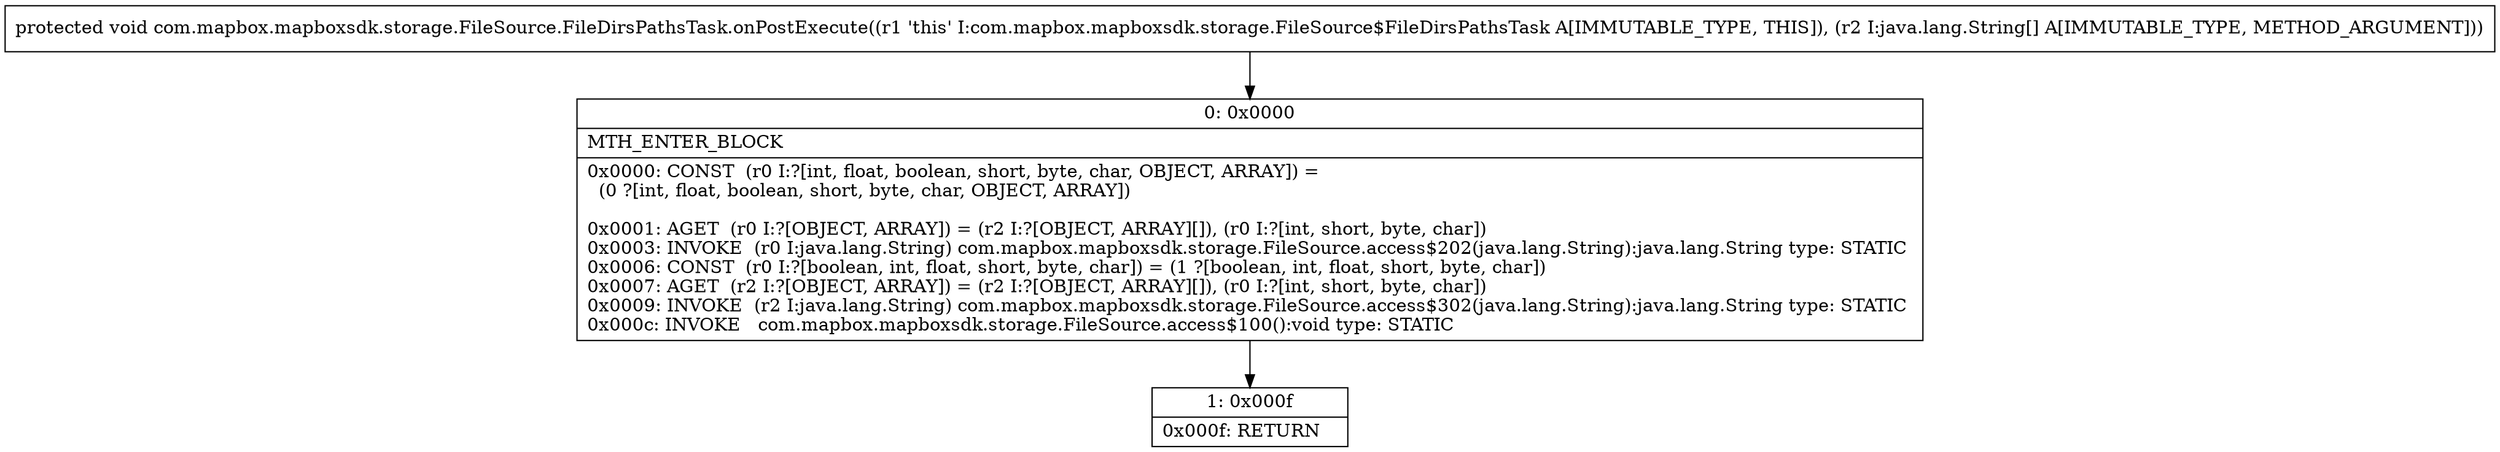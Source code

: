 digraph "CFG forcom.mapbox.mapboxsdk.storage.FileSource.FileDirsPathsTask.onPostExecute([Ljava\/lang\/String;)V" {
Node_0 [shape=record,label="{0\:\ 0x0000|MTH_ENTER_BLOCK\l|0x0000: CONST  (r0 I:?[int, float, boolean, short, byte, char, OBJECT, ARRAY]) = \l  (0 ?[int, float, boolean, short, byte, char, OBJECT, ARRAY])\l \l0x0001: AGET  (r0 I:?[OBJECT, ARRAY]) = (r2 I:?[OBJECT, ARRAY][]), (r0 I:?[int, short, byte, char]) \l0x0003: INVOKE  (r0 I:java.lang.String) com.mapbox.mapboxsdk.storage.FileSource.access$202(java.lang.String):java.lang.String type: STATIC \l0x0006: CONST  (r0 I:?[boolean, int, float, short, byte, char]) = (1 ?[boolean, int, float, short, byte, char]) \l0x0007: AGET  (r2 I:?[OBJECT, ARRAY]) = (r2 I:?[OBJECT, ARRAY][]), (r0 I:?[int, short, byte, char]) \l0x0009: INVOKE  (r2 I:java.lang.String) com.mapbox.mapboxsdk.storage.FileSource.access$302(java.lang.String):java.lang.String type: STATIC \l0x000c: INVOKE   com.mapbox.mapboxsdk.storage.FileSource.access$100():void type: STATIC \l}"];
Node_1 [shape=record,label="{1\:\ 0x000f|0x000f: RETURN   \l}"];
MethodNode[shape=record,label="{protected void com.mapbox.mapboxsdk.storage.FileSource.FileDirsPathsTask.onPostExecute((r1 'this' I:com.mapbox.mapboxsdk.storage.FileSource$FileDirsPathsTask A[IMMUTABLE_TYPE, THIS]), (r2 I:java.lang.String[] A[IMMUTABLE_TYPE, METHOD_ARGUMENT])) }"];
MethodNode -> Node_0;
Node_0 -> Node_1;
}

